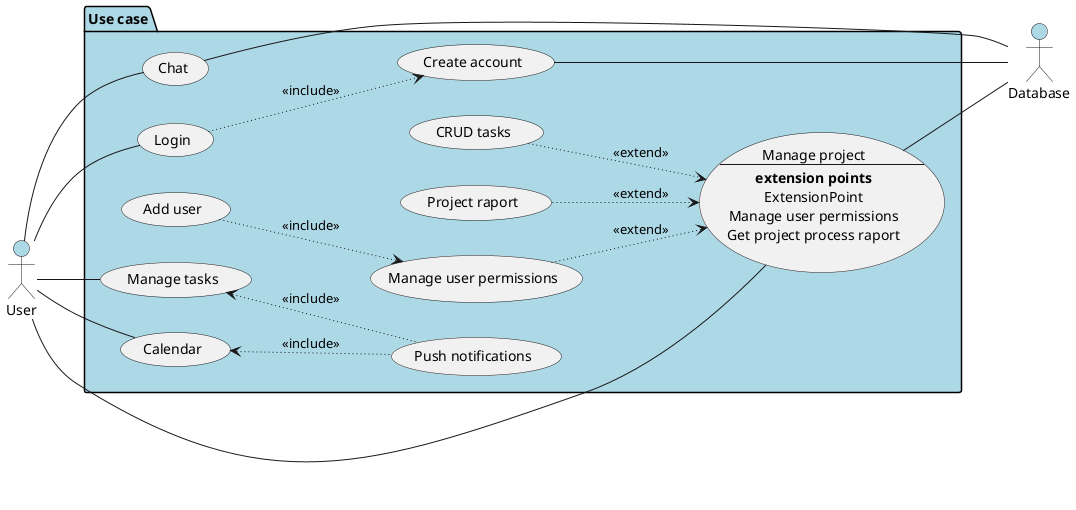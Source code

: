 <<<<<<< HEAD
@startuml "Use case diagram"
left to right direction
actor User #lightblue
actor Database #lightblue
package "Use case" #lightblue {
    usecase Login
    usecase ca as "Create account"
    usecase mp as "Manage project
        ---
        <b>extension points
        ExtensionPoint
        Manage user permissions
        Get project process raport
    "
    usecase ct as "CRUD tasks"
    usecase pr as "Project raport"
    usecase mup as "Manage user permissions"
    usecase au as "Add user"
    usecase Chat
    usecase mt as "Manage tasks"
    usecase Calendar
    usecase pn as "Push notifications"
}
User -- Login
Login ~~> ca : <<include>>
ca -- Database
mp -- Database
User -- mp
ct ~~> mp : <<extend>>
pr ~~> mp : <<extend>>
mup ~~> mp : <<extend>>
au ~~> mup : <<include>>
User -- mt
User -- Calendar
mt <~~ pn : <<include>>
Calendar <~~ pn : <<include>>
User -- Chat
Chat -- Database

@enduml
=======
@startuml "Use case diagram"
left to right direction
actor User #lightblue
actor Database #lightblue
package "Use case" #lightblue {
    usecase Login
    usecase ca as "Create account"
    usecase mp as "Manage project
        ---
        <b>extension points
        ExtensionPoint
        Manage user permissions
        Get project process raport
    "
    usecase ct as "CRUD tasks"
    usecase pr as "Project raport"
    usecase mup as "Manage user permissions"
    usecase au as "Add user"
    usecase Chat
    usecase mt as "Manage tasks"
    usecase Calendar
    usecase pn as "Push notifications"
}
User -- Login
Login ~~> ca : <<include>>
ca -- Database
mp -- Database
User -- mp
ct ~~> mp : <<extend>>
pr ~~> mp : <<extend>>
mup ~~> mp : <<extend>>
au ~~> mup : <<include>>
User -- mt
User -- Calendar
mt <~~ pn : <<include>>
Calendar <~~ pn : <<include>>
User -- Chat
Chat -- Database

@enduml
>>>>>>> 818d6c59950bf4b8e948e7e1690328683e944f60
